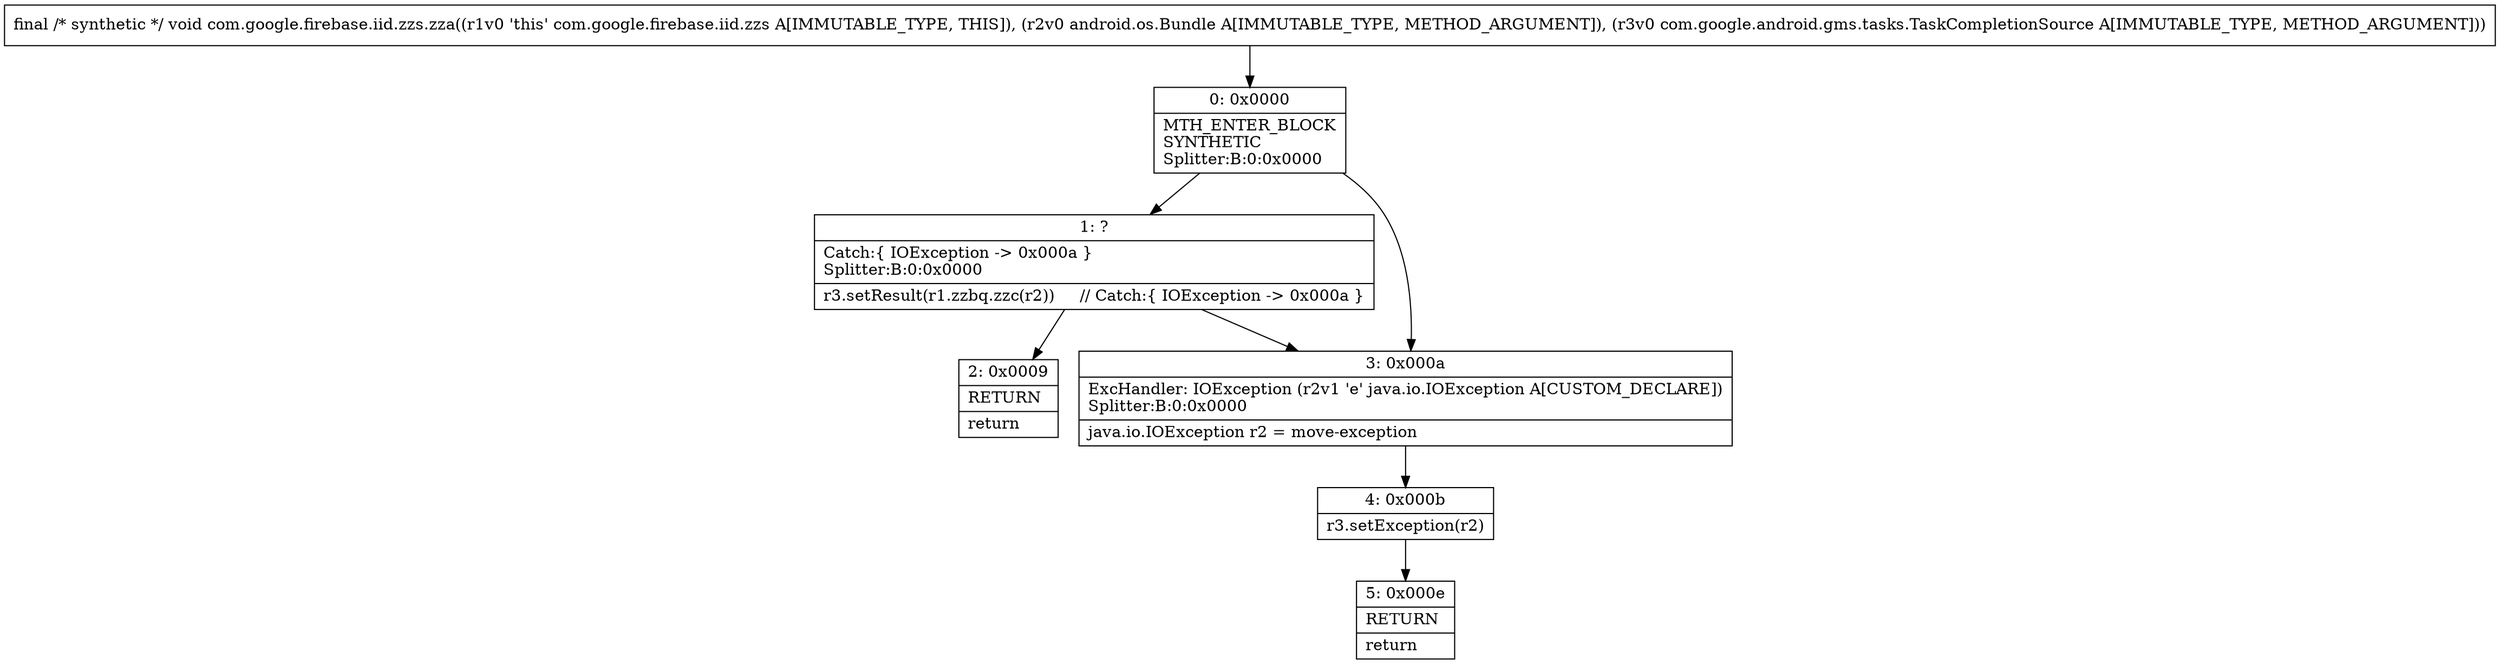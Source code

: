 digraph "CFG forcom.google.firebase.iid.zzs.zza(Landroid\/os\/Bundle;Lcom\/google\/android\/gms\/tasks\/TaskCompletionSource;)V" {
Node_0 [shape=record,label="{0\:\ 0x0000|MTH_ENTER_BLOCK\lSYNTHETIC\lSplitter:B:0:0x0000\l}"];
Node_1 [shape=record,label="{1\:\ ?|Catch:\{ IOException \-\> 0x000a \}\lSplitter:B:0:0x0000\l|r3.setResult(r1.zzbq.zzc(r2))     \/\/ Catch:\{ IOException \-\> 0x000a \}\l}"];
Node_2 [shape=record,label="{2\:\ 0x0009|RETURN\l|return\l}"];
Node_3 [shape=record,label="{3\:\ 0x000a|ExcHandler: IOException (r2v1 'e' java.io.IOException A[CUSTOM_DECLARE])\lSplitter:B:0:0x0000\l|java.io.IOException r2 = move\-exception\l}"];
Node_4 [shape=record,label="{4\:\ 0x000b|r3.setException(r2)\l}"];
Node_5 [shape=record,label="{5\:\ 0x000e|RETURN\l|return\l}"];
MethodNode[shape=record,label="{final \/* synthetic *\/ void com.google.firebase.iid.zzs.zza((r1v0 'this' com.google.firebase.iid.zzs A[IMMUTABLE_TYPE, THIS]), (r2v0 android.os.Bundle A[IMMUTABLE_TYPE, METHOD_ARGUMENT]), (r3v0 com.google.android.gms.tasks.TaskCompletionSource A[IMMUTABLE_TYPE, METHOD_ARGUMENT])) }"];
MethodNode -> Node_0;
Node_0 -> Node_1;
Node_0 -> Node_3;
Node_1 -> Node_2;
Node_1 -> Node_3;
Node_3 -> Node_4;
Node_4 -> Node_5;
}

